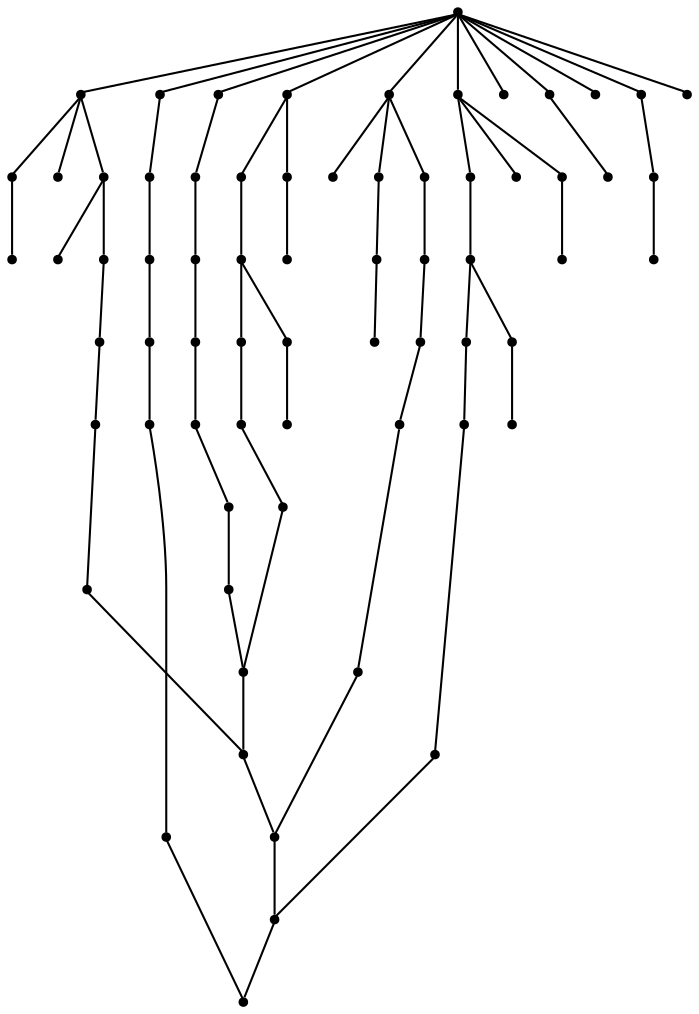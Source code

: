 graph {
  node [shape=point,comment="{\"directed\":false,\"doi\":\"10.4230/LIPIcs.GD.2024.24\",\"figure\":\"1 (2)\"}"]

  v0 [pos="1979.9045603856125,924.895209876955"]
  v1 [pos="1939.8037176399635,988.7323096149046"]
  v2 [pos="1925.216366586411,981.859251921027"]
  v3 [pos="1909.1369307880793,973.3625694556445"]
  v4 [pos="1893.6279493483135,966.1999659270034"]
  v5 [pos="1876.8410738303958,957.8446866097354"]
  v6 [pos="1839.4925302742683,916.1216023164227"]
  v7 [pos="1797.145102169568,981.5609955506109"]
  v8 [pos="1782.5577511160154,974.6868569873459"]
  v9 [pos="1766.4781881260765,966.1917322454923"]
  v10 [pos="1750.9693338779175,959.0280478474638"]
  v11 [pos="1734.1825855516074,950.6722280955019"]
  v12 [pos="1699.0805001629242,907.3479311753381"]
  v13 [pos="1655.2829605438408,977.5777375352202"]
  v14 [pos="1640.6953551070737,970.7035989719552"]
  v15 [pos="1629.0281007709218,529.4823195471004"]
  v16 [pos="1639.2913187524211,587.952203389709"]
  v17 [pos="1617.907102590054,586.4606036348673"]
  v18 [pos="1592.320189542666,946.6889700801112"]
  v19 [pos="1661.3383303802252,589.1124848869852"]
  v20 [pos="1721.6342749519583,699.1471502800107"]
  v21 [pos="1690.7722489829287,643.862207039247"]
  v22 [pos="1607.3915364597483,639.7188531933921"]
  v23 [pos="1520.5927720767409,972.7960985257313"]
  v24 [pos="1931.1882669305307,869.979923966739"]
  v25 [pos="1881.3857571494398,814.0392109104833"]
  v26 [pos="1833.5645110346538,758.8320902656243"]
  v27 [pos="1783.1522764862552,701.8055803290063"]
  v28 [pos="1733.0998351968963,646.5710564661448"]
  v29 [pos="1682.391339597285,590.6039574807223"]
  v30 [pos="1506.0052938315812,965.9219599624662"]
  v31 [pos="1624.6160465003495,962.2079337954078"]
  v32 [pos="1457.6301282671736,941.9073310706223"]
  v33 [pos="1568.3810755652464,847.4952974832713"]
  v34 [pos="1558.66847005158,898.5743236148056"]
  v35 [pos="1577.220510695066,794.3719022759834"]
  v36 [pos="1588.119941096085,743.2127646486647"]
  v37 [pos="1597.0996685687137,692.4418498731388"]
  v38 [pos="1811.969538379055,861.2583570881901"]
  v39 [pos="1781.2128270608373,807.1189764468661"]
  v40 [pos="1751.5156536290058,752.7913973710012"]
  v41 [pos="1689.3965127608913,854.6501441845425"]
  v42 [pos="1680.8182020007787,802.0510977913289"]
  v43 [pos="1670.4452494601148,749.3784569089322"]
  v44 [pos="1659.9493662310333,693.8062249430086"]
  v45 [pos="1649.164058499629,640.8791346906684"]
  v46 [pos="1319.754171613007,937.9241366357838"]
  v47 [pos="1536.944143531397,687.5659209047226"]
  v48 [pos="1368.1299095396473,961.9387019470755"]
  v49 [pos="1566.446014250279,636.2378815404586"]
  v50 [pos="1597.0208415701134,584.9691310411301"]
  v51 [pos="1336.5421918553898,946.279415953052"]
  v52 [pos="1447.7463228501338,839.5895962506784"]
  v53 [pos="1418.256567131843,889.8006524737211"]
  v54 [pos="1479.0000989695275,788.7063028491218"]
  v55 [pos="1507.3326654449572,738.7470574031062"]
  v56 [pos="1327.3139955779768,832.8103516615865"]
  v57 [pos="1277.8445370204988,881.0269813326364"]
  v58 [pos="1376.059479506925,783.5145056973275"]
  v59 [pos="1426.4498688967765,732.1667881521547"]
  v60 [pos="1477.242692532002,682.7580231271711"]
  v61 [pos="1525.0112813213818,633.1890986911712"]
  v62 [pos="1575.1384158821047,583.644318969873"]
  v63 [pos="1609.1071922521905,955.0447898320731"]
  v64 [pos="1489.9258580332496,957.4268352206127"]
  v65 [pos="1474.4168765934837,950.2631508225842"]
  v66 [pos="1382.7180873386471,968.811759640953"]
  v67 [pos="1352.049551602163,953.4419559011407"]

  v57 -- v53 [id="-3",pos="1277.8445370204988,881.0269813326364 1418.256567131843,889.8006524737211 1418.256567131843,889.8006524737211 1418.256567131843,889.8006524737211"]
  v53 -- v34 [id="-4",pos="1418.256567131843,889.8006524737211 1558.66847005158,898.5743236148056 1558.66847005158,898.5743236148056 1558.66847005158,898.5743236148056"]
  v34 -- v12 [id="-5",pos="1558.66847005158,898.5743236148056 1699.0805001629242,907.3479311753381 1699.0805001629242,907.3479311753381 1699.0805001629242,907.3479311753381"]
  v12 -- v6 [id="-6",pos="1699.0805001629242,907.3479311753381 1839.4925302742683,916.1216023164227 1839.4925302742683,916.1216023164227 1839.4925302742683,916.1216023164227"]
  v6 -- v0 [id="-7",pos="1839.4925302742683,916.1216023164227 1979.9045603856125,924.895209876955 1979.9045603856125,924.895209876955 1979.9045603856125,924.895209876955"]
  v51 -- v67 [id="-11",pos="1336.5421918553898,946.279415953052 1352.049551602163,953.4419559011407 1352.049551602163,953.4419559011407 1352.049551602163,953.4419559011407"]
  v48 -- v66 [id="-13",pos="1368.1299095396473,961.9387019470755 1382.7180873386471,968.811759640953 1382.7180873386471,968.811759640953 1382.7180873386471,968.811759640953"]
  v32 -- v65 [id="-17",pos="1457.6301282671736,941.9073310706223 1474.4168765934837,950.2631508225842 1474.4168765934837,950.2631508225842 1474.4168765934837,950.2631508225842"]
  v65 -- v64 [id="-18",pos="1474.4168765934837,950.2631508225842 1489.9258580332496,957.4268352206127 1489.9258580332496,957.4268352206127 1489.9258580332496,957.4268352206127"]
  v18 -- v63 [id="-23",pos="1592.320189542666,946.6889700801112 1609.1071922521905,955.0447898320731 1609.1071922521905,955.0447898320731 1609.1071922521905,955.0447898320731"]
  v15 -- v62 [id="-26",pos="1629.0281007709218,529.4823195471004 1575.1384158821047,583.644318969873 1575.1384158821047,583.644318969873 1575.1384158821047,583.644318969873"]
  v62 -- v61 [id="-27",pos="1575.1384158821047,583.644318969873 1525.0112813213818,633.1890986911712 1525.0112813213818,633.1890986911712 1525.0112813213818,633.1890986911712"]
  v61 -- v60 [id="-28",pos="1525.0112813213818,633.1890986911712 1477.242692532002,682.7580231271711 1477.242692532002,682.7580231271711 1477.242692532002,682.7580231271711"]
  v60 -- v59 [id="-29",pos="1477.242692532002,682.7580231271711 1426.4498688967765,732.1667881521547 1426.4498688967765,732.1667881521547 1426.4498688967765,732.1667881521547"]
  v59 -- v58 [id="-30",pos="1426.4498688967765,732.1667881521547 1376.059479506925,783.5145056973275 1376.059479506925,783.5145056973275 1376.059479506925,783.5145056973275"]
  v58 -- v56 [id="-31",pos="1376.059479506925,783.5145056973275 1327.3139955779768,832.8103516615865 1327.3139955779768,832.8103516615865 1327.3139955779768,832.8103516615865"]
  v56 -- v57 [id="-32",pos="1327.3139955779768,832.8103516615865 1277.8445370204988,881.0269813326364 1277.8445370204988,881.0269813326364 1277.8445370204988,881.0269813326364"]
  v15 -- v50 [id="-33",pos="1629.0281007709218,529.4823195471004 1597.0208415701134,584.9691310411301 1597.0208415701134,584.9691310411301 1597.0208415701134,584.9691310411301"]
  v50 -- v49 [id="-34",pos="1597.0208415701134,584.9691310411301 1566.446014250279,636.2378815404586 1566.446014250279,636.2378815404586 1566.446014250279,636.2378815404586"]
  v49 -- v47 [id="-35",pos="1566.446014250279,636.2378815404586 1536.944143531397,687.5659209047226 1536.944143531397,687.5659209047226 1536.944143531397,687.5659209047226"]
  v47 -- v55 [id="-36",pos="1536.944143531397,687.5659209047226 1507.3326654449572,738.7470574031062 1507.3326654449572,738.7470574031062 1507.3326654449572,738.7470574031062"]
  v55 -- v54 [id="-37",pos="1507.3326654449572,738.7470574031062 1479.0000989695275,788.7063028491218 1479.0000989695275,788.7063028491218 1479.0000989695275,788.7063028491218"]
  v54 -- v52 [id="-38",pos="1479.0000989695275,788.7063028491218 1447.7463228501338,839.5895962506784 1447.7463228501338,839.5895962506784 1447.7463228501338,839.5895962506784"]
  v52 -- v53 [id="-39",pos="1447.7463228501338,839.5895962506784 1418.256567131843,889.8006524737211 1418.256567131843,889.8006524737211 1418.256567131843,889.8006524737211"]
  v50 -- v51 [id="-41",pos="1597.0208415701134,584.9691310411301 1336.5421918553898,946.279415953052 1336.5421918553898,946.279415953052 1336.5421918553898,946.279415953052"]
  v47 -- v48 [id="-45",pos="1536.944143531397,687.5659209047226 1368.1299095396473,961.9387019470755 1368.1299095396473,961.9387019470755 1368.1299095396473,961.9387019470755"]
  v15 -- v46 [id="-46",pos="1629.0281007709218,529.4823195471004 1319.754171613007,937.9241366357838 1319.754171613007,937.9241366357838 1319.754171613007,937.9241366357838"]
  v15 -- v16 [id="-47",pos="1629.0281007709218,529.4823195471004 1639.2913187524211,587.952203389709 1639.2913187524211,587.952203389709 1639.2913187524211,587.952203389709"]
  v16 -- v45 [id="-48",pos="1639.2913187524211,587.952203389709 1649.164058499629,640.8791346906684 1649.164058499629,640.8791346906684 1649.164058499629,640.8791346906684"]
  v45 -- v44 [id="-49",pos="1649.164058499629,640.8791346906684 1659.9493662310333,693.8062249430086 1659.9493662310333,693.8062249430086 1659.9493662310333,693.8062249430086"]
  v44 -- v43 [id="-50",pos="1659.9493662310333,693.8062249430086 1670.4452494601148,749.3784569089322 1670.4452494601148,749.3784569089322 1670.4452494601148,749.3784569089322"]
  v43 -- v42 [id="-51",pos="1670.4452494601148,749.3784569089322 1680.8182020007787,802.0510977913289 1680.8182020007787,802.0510977913289 1680.8182020007787,802.0510977913289"]
  v42 -- v41 [id="-52",pos="1680.8182020007787,802.0510977913289 1689.3965127608913,854.6501441845425 1689.3965127608913,854.6501441845425 1689.3965127608913,854.6501441845425"]
  v41 -- v12 [id="-53",pos="1689.3965127608913,854.6501441845425 1699.0805001629242,907.3479311753381 1699.0805001629242,907.3479311753381 1699.0805001629242,907.3479311753381"]
  v15 -- v19 [id="-54",pos="1629.0281007709218,529.4823195471004 1661.3383303802252,589.1124848869852 1661.3383303802252,589.1124848869852 1661.3383303802252,589.1124848869852"]
  v19 -- v21 [id="-55",pos="1661.3383303802252,589.1124848869852 1690.7722489829287,643.862207039247 1690.7722489829287,643.862207039247 1690.7722489829287,643.862207039247"]
  v21 -- v20 [id="-56",pos="1690.7722489829287,643.862207039247 1721.6342749519583,699.1471502800107 1721.6342749519583,699.1471502800107 1721.6342749519583,699.1471502800107"]
  v20 -- v40 [id="-57",pos="1721.6342749519583,699.1471502800107 1751.5156536290058,752.7913973710012 1751.5156536290058,752.7913973710012 1751.5156536290058,752.7913973710012"]
  v40 -- v39 [id="-58",pos="1751.5156536290058,752.7913973710012 1781.2128270608373,807.1189764468661 1781.2128270608373,807.1189764468661 1781.2128270608373,807.1189764468661"]
  v39 -- v38 [id="-59",pos="1781.2128270608373,807.1189764468661 1811.969538379055,861.2583570881901 1811.969538379055,861.2583570881901 1811.969538379055,861.2583570881901"]
  v38 -- v6 [id="-60",pos="1811.969538379055,861.2583570881901 1839.4925302742683,916.1216023164227 1839.4925302742683,916.1216023164227 1839.4925302742683,916.1216023164227"]
  v15 -- v17 [id="-61",pos="1629.0281007709218,529.4823195471004 1617.907102590054,586.4606036348673 1617.907102590054,586.4606036348673 1617.907102590054,586.4606036348673"]
  v17 -- v22 [id="-62",pos="1617.907102590054,586.4606036348673 1607.3915364597483,639.7188531933921 1607.3915364597483,639.7188531933921 1607.3915364597483,639.7188531933921"]
  v22 -- v37 [id="-63",pos="1607.3915364597483,639.7188531933921 1597.0996685687137,692.4418498731388 1597.0996685687137,692.4418498731388 1597.0996685687137,692.4418498731388"]
  v37 -- v36 [id="-64",pos="1597.0996685687137,692.4418498731388 1588.119941096085,743.2127646486647 1588.119941096085,743.2127646486647 1588.119941096085,743.2127646486647"]
  v36 -- v35 [id="-65",pos="1588.119941096085,743.2127646486647 1577.220510695066,794.3719022759834 1577.220510695066,794.3719022759834 1577.220510695066,794.3719022759834"]
  v35 -- v33 [id="-66",pos="1577.220510695066,794.3719022759834 1568.3810755652464,847.4952974832713 1568.3810755652464,847.4952974832713 1568.3810755652464,847.4952974832713"]
  v33 -- v34 [id="-67",pos="1568.3810755652464,847.4952974832713 1558.66847005158,898.5743236148056 1558.66847005158,898.5743236148056 1558.66847005158,898.5743236148056"]
  v15 -- v32 [id="-68",pos="1629.0281007709218,529.4823195471004 1457.6301282671736,941.9073310706223 1457.6301282671736,941.9073310706223 1457.6301282671736,941.9073310706223"]
  v15 -- v31 [id="-69",pos="1629.0281007709218,529.4823195471004 1624.6160465003495,962.2079337954078 1624.6160465003495,962.2079337954078 1624.6160465003495,962.2079337954078"]
  v17 -- v30 [id="-71",pos="1617.907102590054,586.4606036348673 1506.0052938315812,965.9219599624662 1506.0052938315812,965.9219599624662 1506.0052938315812,965.9219599624662"]
  v15 -- v29 [id="-72",pos="1629.0281007709218,529.4823195471004 1682.391339597285,590.6039574807223 1682.391339597285,590.6039574807223 1682.391339597285,590.6039574807223"]
  v29 -- v28 [id="-73",pos="1682.391339597285,590.6039574807223 1733.0998351968963,646.5710564661448 1733.0998351968963,646.5710564661448 1733.0998351968963,646.5710564661448"]
  v28 -- v27 [id="-74",pos="1733.0998351968963,646.5710564661448 1783.1522764862552,701.8055803290063 1783.1522764862552,701.8055803290063 1783.1522764862552,701.8055803290063"]
  v27 -- v26 [id="-75",pos="1783.1522764862552,701.8055803290063 1833.5645110346538,758.8320902656243 1833.5645110346538,758.8320902656243 1833.5645110346538,758.8320902656243"]
  v26 -- v25 [id="-76",pos="1833.5645110346538,758.8320902656243 1881.3857571494398,814.0392109104833 1881.3857571494398,814.0392109104833 1881.3857571494398,814.0392109104833"]
  v25 -- v24 [id="-77",pos="1881.3857571494398,814.0392109104833 1931.1882669305307,869.979923966739 1931.1882669305307,869.979923966739 1931.1882669305307,869.979923966739"]
  v24 -- v0 [id="-78",pos="1931.1882669305307,869.979923966739 1979.9045603856125,924.895209876955 1979.9045603856125,924.895209876955 1979.9045603856125,924.895209876955"]
  v19 -- v1 [id="-80",pos="1661.3383303802252,589.1124848869852 1939.8037176399635,988.7323096149046 1939.8037176399635,988.7323096149046 1939.8037176399635,988.7323096149046"]
  v22 -- v23 [id="-83",pos="1607.3915364597483,639.7188531933921 1520.5927720767409,972.7960985257313 1520.5927720767409,972.7960985257313 1520.5927720767409,972.7960985257313"]
  v20 -- v5 [id="-87",pos="1721.6342749519583,699.1471502800107 1876.8410738303958,957.8446866097354 1876.8410738303958,957.8446866097354 1876.8410738303958,957.8446866097354"]
  v19 -- v3 [id="-89",pos="1661.3383303802252,589.1124848869852 1909.1369307880793,973.3625694556445 1909.1369307880793,973.3625694556445 1909.1369307880793,973.3625694556445"]
  v15 -- v7 [id="-90",pos="1629.0281007709218,529.4823195471004 1797.145102169568,981.5609955506109 1797.145102169568,981.5609955506109 1797.145102169568,981.5609955506109"]
  v17 -- v18 [id="-92",pos="1617.907102590054,586.4606036348673 1592.320189542666,946.6889700801112 1592.320189542666,946.6889700801112 1592.320189542666,946.6889700801112"]
  v16 -- v10 [id="-94",pos="1639.2913187524211,587.952203389709 1750.9693338779175,959.0280478474638 1750.9693338779175,959.0280478474638 1750.9693338779175,959.0280478474638"]
  v16 -- v11 [id="-96",pos="1639.2913187524211,587.952203389709 1734.1825855516074,950.6722280955019 1734.1825855516074,950.6722280955019 1734.1825855516074,950.6722280955019"]
  v15 -- v14 [id="-97",pos="1629.0281007709218,529.4823195471004 1640.6953551070737,970.7035989719552 1640.6953551070737,970.7035989719552 1640.6953551070737,970.7035989719552"]
  v14 -- v13 [id="-98",pos="1640.6953551070737,970.7035989719552 1655.2829605438408,977.5777375352202 1655.2829605438408,977.5777375352202 1655.2829605438408,977.5777375352202"]
  v10 -- v9 [id="-102",pos="1750.9693338779175,959.0280478474638 1766.4781881260765,966.1917322454923 1766.4781881260765,966.1917322454923 1766.4781881260765,966.1917322454923"]
  v9 -- v8 [id="-103",pos="1766.4781881260765,966.1917322454923 1782.5577511160154,974.6868569873459 1782.5577511160154,974.6868569873459 1782.5577511160154,974.6868569873459"]
  v5 -- v4 [id="-107",pos="1876.8410738303958,957.8446866097354 1893.6279493483135,966.1999659270034 1893.6279493483135,966.1999659270034 1893.6279493483135,966.1999659270034"]
  v3 -- v2 [id="-109",pos="1909.1369307880793,973.3625694556445 1925.216366586411,981.859251921027 1925.216366586411,981.859251921027 1925.216366586411,981.859251921027"]
}